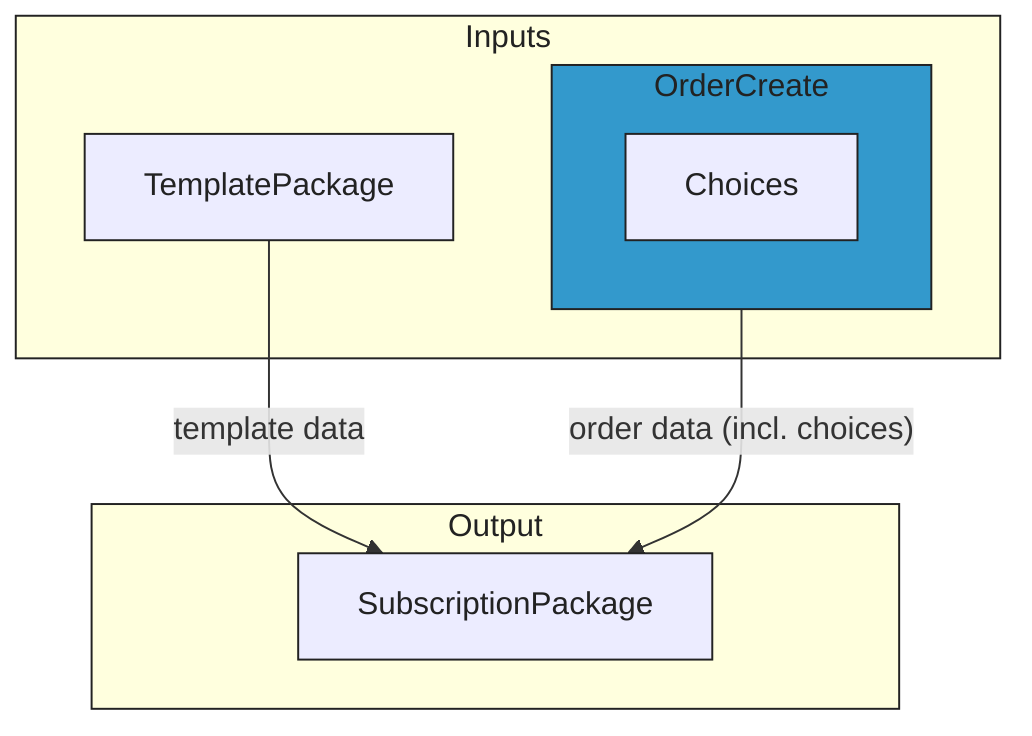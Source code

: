 flowchart TD
    subgraph Inputs
        subgraph OrderCreateBox["OrderCreate"]
            Choices["Choices"]
        end
        TemplatePackage["TemplatePackage"]
    end

    subgraph Output
        SubscriptionPackage["SubscriptionPackage"]
    end

    OrderCreateBox -- order data (incl. choices) --> SubscriptionPackage
    TemplatePackage -- template data --> SubscriptionPackage

    %% Style for Inputs box
    classDef entityBox stroke:#222,stroke-width:1px,color:#222
    class Inputs,Output,OrderCreateBox,TemplatePackage,SubscriptionPackage,Choices entityBox;
    style OrderCreateBox fill:#3399cc